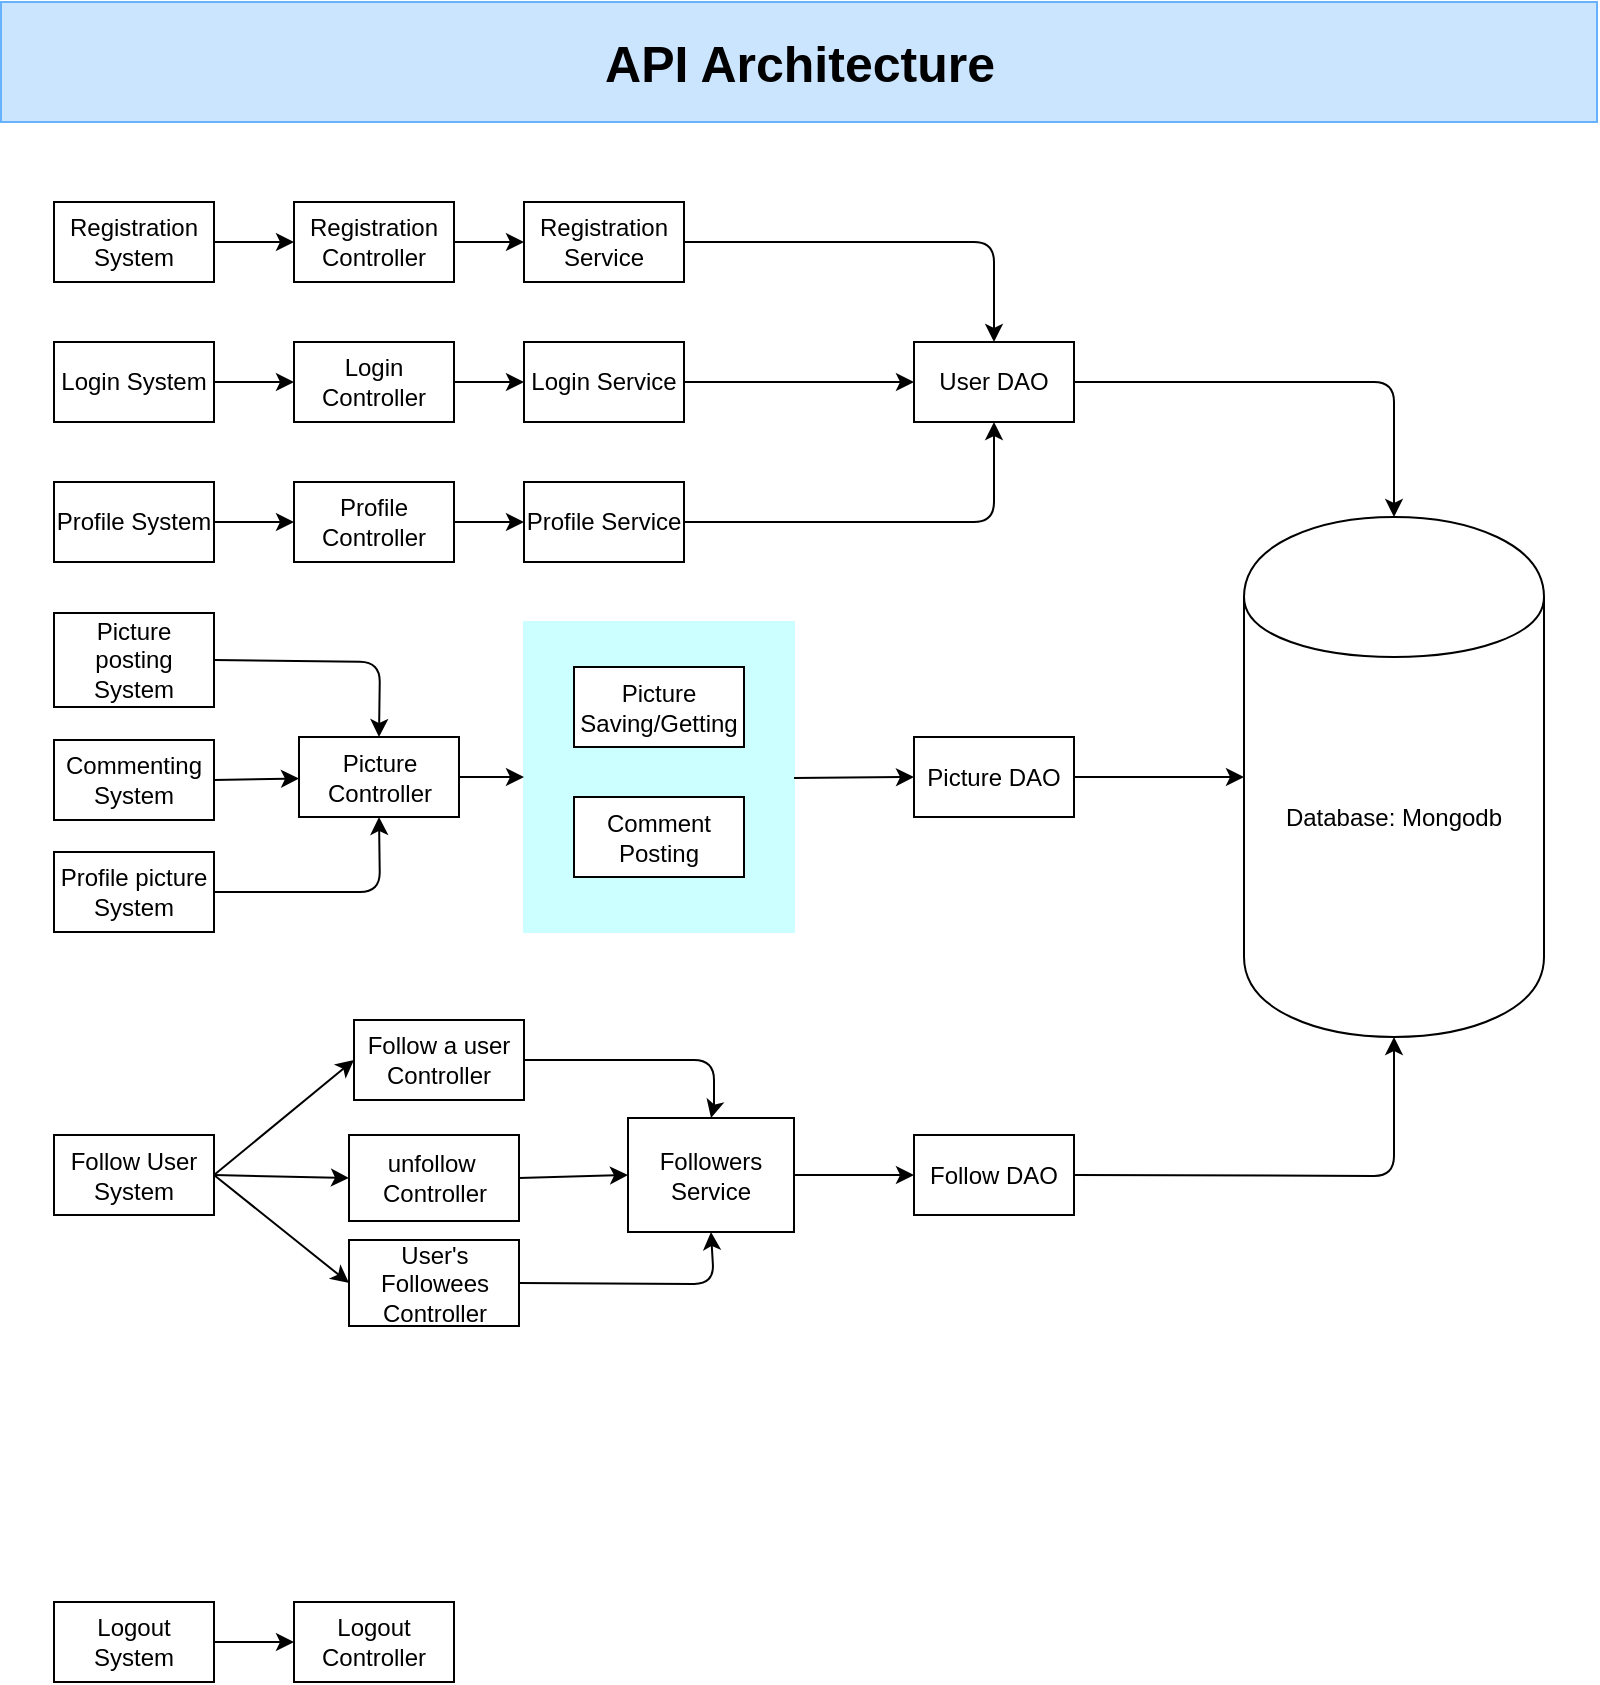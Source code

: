 <mxfile version="12.1.3" type="device" pages="1"><diagram id="hRQpapQo5Wed0E4iv7sF" name="Page-1"><mxGraphModel dx="1408" dy="1814" grid="1" gridSize="10" guides="1" tooltips="1" connect="1" arrows="1" fold="1" page="1" pageScale="1" pageWidth="850" pageHeight="1100" math="0" shadow="0"><root><mxCell id="0"/><mxCell id="1" parent="0"/><mxCell id="Cvhwkc5tJ5-PXFopy7x5-5" value="" style="group" vertex="1" connectable="0" parent="1"><mxGeometry x="23.5" y="-100" width="798" height="840" as="geometry"/></mxCell><mxCell id="B5P7BIiY02uMryz0LNkR-108" value="&lt;b&gt;&lt;font style=&quot;font-size: 25px&quot;&gt;API Architecture&lt;/font&gt;&lt;/b&gt;" style="rounded=0;whiteSpace=wrap;html=1;labelBackgroundColor=none;strokeColor=#66B2FF;fillColor=#CCE5FF;fontColor=#000000;" parent="Cvhwkc5tJ5-PXFopy7x5-5" vertex="1"><mxGeometry width="798" height="60" as="geometry"/></mxCell><mxCell id="B5P7BIiY02uMryz0LNkR-62" value="" style="rounded=0;whiteSpace=wrap;html=1;labelBackgroundColor=none;fillColor=#CCFFFF;strokeColor=#CCFFFF;" parent="Cvhwkc5tJ5-PXFopy7x5-5" vertex="1"><mxGeometry x="261.5" y="310" width="135" height="155" as="geometry"/></mxCell><mxCell id="B5P7BIiY02uMryz0LNkR-63" value="Registration System" style="rounded=0;whiteSpace=wrap;html=1;" parent="Cvhwkc5tJ5-PXFopy7x5-5" vertex="1"><mxGeometry x="26.5" y="100" width="80" height="40" as="geometry"/></mxCell><mxCell id="B5P7BIiY02uMryz0LNkR-64" value="Login System" style="rounded=0;whiteSpace=wrap;html=1;" parent="Cvhwkc5tJ5-PXFopy7x5-5" vertex="1"><mxGeometry x="26.5" y="170" width="80" height="40" as="geometry"/></mxCell><mxCell id="B5P7BIiY02uMryz0LNkR-65" value="Profile System" style="rounded=0;whiteSpace=wrap;html=1;" parent="Cvhwkc5tJ5-PXFopy7x5-5" vertex="1"><mxGeometry x="26.5" y="240" width="80" height="40" as="geometry"/></mxCell><mxCell id="B5P7BIiY02uMryz0LNkR-66" value="Logout System" style="rounded=0;whiteSpace=wrap;html=1;" parent="Cvhwkc5tJ5-PXFopy7x5-5" vertex="1"><mxGeometry x="26.5" y="800" width="80" height="40" as="geometry"/></mxCell><mxCell id="B5P7BIiY02uMryz0LNkR-67" value="Picture posting System" style="rounded=0;whiteSpace=wrap;html=1;" parent="Cvhwkc5tJ5-PXFopy7x5-5" vertex="1"><mxGeometry x="26.5" y="305.5" width="80" height="47" as="geometry"/></mxCell><mxCell id="B5P7BIiY02uMryz0LNkR-68" value="Follow User System" style="rounded=0;whiteSpace=wrap;html=1;" parent="Cvhwkc5tJ5-PXFopy7x5-5" vertex="1"><mxGeometry x="26.5" y="566.5" width="80" height="40" as="geometry"/></mxCell><mxCell id="B5P7BIiY02uMryz0LNkR-69" value="Registration Controller" style="rounded=0;whiteSpace=wrap;html=1;" parent="Cvhwkc5tJ5-PXFopy7x5-5" vertex="1"><mxGeometry x="146.5" y="100" width="80" height="40" as="geometry"/></mxCell><mxCell id="B5P7BIiY02uMryz0LNkR-70" value="Registration Service" style="rounded=0;whiteSpace=wrap;html=1;" parent="Cvhwkc5tJ5-PXFopy7x5-5" vertex="1"><mxGeometry x="261.5" y="100" width="80" height="40" as="geometry"/></mxCell><mxCell id="B5P7BIiY02uMryz0LNkR-71" value="Database: Mongodb" style="shape=cylinder;whiteSpace=wrap;html=1;boundedLbl=1;backgroundOutline=1;" parent="Cvhwkc5tJ5-PXFopy7x5-5" vertex="1"><mxGeometry x="621.5" y="257.5" width="150" height="260" as="geometry"/></mxCell><mxCell id="B5P7BIiY02uMryz0LNkR-72" value="" style="endArrow=classic;html=1;exitX=1;exitY=0.5;exitDx=0;exitDy=0;entryX=0;entryY=0.5;entryDx=0;entryDy=0;" parent="Cvhwkc5tJ5-PXFopy7x5-5" source="B5P7BIiY02uMryz0LNkR-63" target="B5P7BIiY02uMryz0LNkR-69" edge="1"><mxGeometry width="50" height="50" relative="1" as="geometry"><mxPoint x="36.5" y="560" as="sourcePoint"/><mxPoint x="86.5" y="510" as="targetPoint"/><Array as="points"/></mxGeometry></mxCell><mxCell id="B5P7BIiY02uMryz0LNkR-73" value="" style="endArrow=classic;html=1;entryX=0;entryY=0.5;entryDx=0;entryDy=0;exitX=1;exitY=0.5;exitDx=0;exitDy=0;" parent="Cvhwkc5tJ5-PXFopy7x5-5" source="B5P7BIiY02uMryz0LNkR-69" target="B5P7BIiY02uMryz0LNkR-70" edge="1"><mxGeometry width="50" height="50" relative="1" as="geometry"><mxPoint x="226.5" y="120" as="sourcePoint"/><mxPoint x="151.5" y="130" as="targetPoint"/><Array as="points"/></mxGeometry></mxCell><mxCell id="B5P7BIiY02uMryz0LNkR-74" value="User DAO" style="rounded=0;whiteSpace=wrap;html=1;" parent="Cvhwkc5tJ5-PXFopy7x5-5" vertex="1"><mxGeometry x="456.5" y="170" width="80" height="40" as="geometry"/></mxCell><mxCell id="B5P7BIiY02uMryz0LNkR-75" value="" style="endArrow=classic;html=1;entryX=0.5;entryY=0;entryDx=0;entryDy=0;exitX=1;exitY=0.5;exitDx=0;exitDy=0;" parent="Cvhwkc5tJ5-PXFopy7x5-5" source="B5P7BIiY02uMryz0LNkR-70" target="B5P7BIiY02uMryz0LNkR-74" edge="1"><mxGeometry width="50" height="50" relative="1" as="geometry"><mxPoint x="376.5" y="120" as="sourcePoint"/><mxPoint x="266.5" y="130" as="targetPoint"/><Array as="points"><mxPoint x="496.5" y="120"/></Array></mxGeometry></mxCell><mxCell id="B5P7BIiY02uMryz0LNkR-76" value="Login Controller" style="rounded=0;whiteSpace=wrap;html=1;" parent="Cvhwkc5tJ5-PXFopy7x5-5" vertex="1"><mxGeometry x="146.5" y="170" width="80" height="40" as="geometry"/></mxCell><mxCell id="B5P7BIiY02uMryz0LNkR-77" value="Login Service" style="rounded=0;whiteSpace=wrap;html=1;" parent="Cvhwkc5tJ5-PXFopy7x5-5" vertex="1"><mxGeometry x="261.5" y="170" width="80" height="40" as="geometry"/></mxCell><mxCell id="B5P7BIiY02uMryz0LNkR-78" value="" style="endArrow=classic;html=1;exitX=1;exitY=0.5;exitDx=0;exitDy=0;entryX=0;entryY=0.5;entryDx=0;entryDy=0;" parent="Cvhwkc5tJ5-PXFopy7x5-5" source="B5P7BIiY02uMryz0LNkR-64" target="B5P7BIiY02uMryz0LNkR-76" edge="1"><mxGeometry width="50" height="50" relative="1" as="geometry"><mxPoint x="111.5" y="190" as="sourcePoint"/><mxPoint x="91.5" y="580" as="targetPoint"/><Array as="points"/></mxGeometry></mxCell><mxCell id="B5P7BIiY02uMryz0LNkR-79" value="" style="endArrow=classic;html=1;entryX=0;entryY=0.5;entryDx=0;entryDy=0;exitX=1;exitY=0.5;exitDx=0;exitDy=0;" parent="Cvhwkc5tJ5-PXFopy7x5-5" source="B5P7BIiY02uMryz0LNkR-76" target="B5P7BIiY02uMryz0LNkR-77" edge="1"><mxGeometry width="50" height="50" relative="1" as="geometry"><mxPoint x="231.5" y="190" as="sourcePoint"/><mxPoint x="156.5" y="200" as="targetPoint"/><Array as="points"/></mxGeometry></mxCell><mxCell id="B5P7BIiY02uMryz0LNkR-80" value="" style="endArrow=classic;html=1;entryX=0;entryY=0.5;entryDx=0;entryDy=0;exitX=1;exitY=0.5;exitDx=0;exitDy=0;" parent="Cvhwkc5tJ5-PXFopy7x5-5" target="B5P7BIiY02uMryz0LNkR-74" edge="1"><mxGeometry width="50" height="50" relative="1" as="geometry"><mxPoint x="341.5" y="190" as="sourcePoint"/><mxPoint x="401.5" y="240" as="targetPoint"/><Array as="points"/></mxGeometry></mxCell><mxCell id="B5P7BIiY02uMryz0LNkR-81" value="Logout Controller" style="rounded=0;whiteSpace=wrap;html=1;" parent="Cvhwkc5tJ5-PXFopy7x5-5" vertex="1"><mxGeometry x="146.5" y="800" width="80" height="40" as="geometry"/></mxCell><mxCell id="B5P7BIiY02uMryz0LNkR-82" value="" style="endArrow=classic;html=1;entryX=0;entryY=0.5;entryDx=0;entryDy=0;exitX=1;exitY=0.5;exitDx=0;exitDy=0;" parent="Cvhwkc5tJ5-PXFopy7x5-5" source="B5P7BIiY02uMryz0LNkR-66" target="B5P7BIiY02uMryz0LNkR-81" edge="1"><mxGeometry width="50" height="50" relative="1" as="geometry"><mxPoint x="106.5" y="799" as="sourcePoint"/><mxPoint x="136.5" y="799" as="targetPoint"/><Array as="points"/></mxGeometry></mxCell><mxCell id="B5P7BIiY02uMryz0LNkR-83" value="Profile Controller" style="rounded=0;whiteSpace=wrap;html=1;" parent="Cvhwkc5tJ5-PXFopy7x5-5" vertex="1"><mxGeometry x="146.5" y="240" width="80" height="40" as="geometry"/></mxCell><mxCell id="B5P7BIiY02uMryz0LNkR-84" value="Profile Service" style="rounded=0;whiteSpace=wrap;html=1;" parent="Cvhwkc5tJ5-PXFopy7x5-5" vertex="1"><mxGeometry x="261.5" y="240" width="80" height="40" as="geometry"/></mxCell><mxCell id="B5P7BIiY02uMryz0LNkR-85" value="" style="endArrow=classic;html=1;exitX=1;exitY=0.5;exitDx=0;exitDy=0;entryX=0;entryY=0.5;entryDx=0;entryDy=0;" parent="Cvhwkc5tJ5-PXFopy7x5-5" source="B5P7BIiY02uMryz0LNkR-65" target="B5P7BIiY02uMryz0LNkR-83" edge="1"><mxGeometry width="50" height="50" relative="1" as="geometry"><mxPoint x="106.5" y="260" as="sourcePoint"/><mxPoint x="91.5" y="650" as="targetPoint"/><Array as="points"/></mxGeometry></mxCell><mxCell id="B5P7BIiY02uMryz0LNkR-86" value="" style="endArrow=classic;html=1;entryX=0;entryY=0.5;entryDx=0;entryDy=0;exitX=1;exitY=0.5;exitDx=0;exitDy=0;" parent="Cvhwkc5tJ5-PXFopy7x5-5" source="B5P7BIiY02uMryz0LNkR-83" target="B5P7BIiY02uMryz0LNkR-84" edge="1"><mxGeometry width="50" height="50" relative="1" as="geometry"><mxPoint x="231.5" y="260" as="sourcePoint"/><mxPoint x="156.5" y="270" as="targetPoint"/><Array as="points"/></mxGeometry></mxCell><mxCell id="B5P7BIiY02uMryz0LNkR-87" value="" style="endArrow=classic;html=1;entryX=0.5;entryY=1;entryDx=0;entryDy=0;exitX=1;exitY=0.5;exitDx=0;exitDy=0;" parent="Cvhwkc5tJ5-PXFopy7x5-5" target="B5P7BIiY02uMryz0LNkR-74" edge="1"><mxGeometry width="50" height="50" relative="1" as="geometry"><mxPoint x="341.5" y="260" as="sourcePoint"/><mxPoint x="396.5" y="260" as="targetPoint"/><Array as="points"><mxPoint x="496.5" y="260"/></Array></mxGeometry></mxCell><mxCell id="B5P7BIiY02uMryz0LNkR-88" value="Picture Controller" style="rounded=0;whiteSpace=wrap;html=1;" parent="Cvhwkc5tJ5-PXFopy7x5-5" vertex="1"><mxGeometry x="149" y="367.5" width="80" height="40" as="geometry"/></mxCell><mxCell id="B5P7BIiY02uMryz0LNkR-89" value="Picture Saving/Getting" style="rounded=0;whiteSpace=wrap;html=1;" parent="Cvhwkc5tJ5-PXFopy7x5-5" vertex="1"><mxGeometry x="286.5" y="332.5" width="85" height="40" as="geometry"/></mxCell><mxCell id="B5P7BIiY02uMryz0LNkR-91" value="Comment Posting" style="rounded=0;whiteSpace=wrap;html=1;" parent="Cvhwkc5tJ5-PXFopy7x5-5" vertex="1"><mxGeometry x="286.5" y="397.5" width="85" height="40" as="geometry"/></mxCell><mxCell id="B5P7BIiY02uMryz0LNkR-92" value="" style="endArrow=classic;html=1;entryX=0;entryY=0.5;entryDx=0;entryDy=0;exitX=1;exitY=0.5;exitDx=0;exitDy=0;" parent="Cvhwkc5tJ5-PXFopy7x5-5" source="B5P7BIiY02uMryz0LNkR-88" target="B5P7BIiY02uMryz0LNkR-62" edge="1"><mxGeometry width="50" height="50" relative="1" as="geometry"><mxPoint x="236.5" y="395" as="sourcePoint"/><mxPoint x="271.5" y="360" as="targetPoint"/><Array as="points"/></mxGeometry></mxCell><mxCell id="B5P7BIiY02uMryz0LNkR-93" value="Follow a user&lt;br&gt;Controller" style="rounded=0;whiteSpace=wrap;html=1;" parent="Cvhwkc5tJ5-PXFopy7x5-5" vertex="1"><mxGeometry x="176.5" y="509" width="85" height="40" as="geometry"/></mxCell><mxCell id="B5P7BIiY02uMryz0LNkR-94" value="" style="endArrow=classic;html=1;entryX=0;entryY=0.5;entryDx=0;entryDy=0;exitX=1;exitY=0.5;exitDx=0;exitDy=0;" parent="Cvhwkc5tJ5-PXFopy7x5-5" source="B5P7BIiY02uMryz0LNkR-68" target="B5P7BIiY02uMryz0LNkR-93" edge="1"><mxGeometry width="50" height="50" relative="1" as="geometry"><mxPoint x="116.5" y="584" as="sourcePoint"/><mxPoint x="46.5" y="564" as="targetPoint"/><Array as="points"/></mxGeometry></mxCell><mxCell id="B5P7BIiY02uMryz0LNkR-95" value="User's Followees&lt;br&gt;Controller" style="rounded=0;whiteSpace=wrap;html=1;" parent="Cvhwkc5tJ5-PXFopy7x5-5" vertex="1"><mxGeometry x="174" y="619" width="85" height="43" as="geometry"/></mxCell><mxCell id="B5P7BIiY02uMryz0LNkR-96" value="" style="endArrow=classic;html=1;entryX=0;entryY=0.5;entryDx=0;entryDy=0;exitX=1;exitY=0.5;exitDx=0;exitDy=0;" parent="Cvhwkc5tJ5-PXFopy7x5-5" source="B5P7BIiY02uMryz0LNkR-68" target="B5P7BIiY02uMryz0LNkR-95" edge="1"><mxGeometry width="50" height="50" relative="1" as="geometry"><mxPoint x="116.5" y="584" as="sourcePoint"/><mxPoint x="161.5" y="559" as="targetPoint"/><Array as="points"/></mxGeometry></mxCell><mxCell id="B5P7BIiY02uMryz0LNkR-97" value="Followers Service" style="rounded=0;whiteSpace=wrap;html=1;" parent="Cvhwkc5tJ5-PXFopy7x5-5" vertex="1"><mxGeometry x="313.5" y="558" width="83" height="57" as="geometry"/></mxCell><mxCell id="B5P7BIiY02uMryz0LNkR-98" value="" style="endArrow=classic;html=1;entryX=0.5;entryY=0;entryDx=0;entryDy=0;exitX=1;exitY=0.5;exitDx=0;exitDy=0;" parent="Cvhwkc5tJ5-PXFopy7x5-5" source="B5P7BIiY02uMryz0LNkR-93" target="B5P7BIiY02uMryz0LNkR-97" edge="1"><mxGeometry width="50" height="50" relative="1" as="geometry"><mxPoint x="296.5" y="586.5" as="sourcePoint"/><mxPoint x="281.5" y="956.5" as="targetPoint"/><Array as="points"><mxPoint x="356.5" y="529"/><mxPoint x="356.5" y="552"/></Array></mxGeometry></mxCell><mxCell id="B5P7BIiY02uMryz0LNkR-99" value="" style="endArrow=classic;html=1;entryX=0.5;entryY=1;entryDx=0;entryDy=0;exitX=1;exitY=0.5;exitDx=0;exitDy=0;" parent="Cvhwkc5tJ5-PXFopy7x5-5" source="B5P7BIiY02uMryz0LNkR-95" target="B5P7BIiY02uMryz0LNkR-97" edge="1"><mxGeometry width="50" height="50" relative="1" as="geometry"><mxPoint x="266.5" y="561.5" as="sourcePoint"/><mxPoint x="386.5" y="576.5" as="targetPoint"/><Array as="points"><mxPoint x="356.5" y="641"/></Array></mxGeometry></mxCell><mxCell id="B5P7BIiY02uMryz0LNkR-100" value="Picture DAO" style="rounded=0;whiteSpace=wrap;html=1;" parent="Cvhwkc5tJ5-PXFopy7x5-5" vertex="1"><mxGeometry x="456.5" y="367.5" width="80" height="40" as="geometry"/></mxCell><mxCell id="B5P7BIiY02uMryz0LNkR-101" value="" style="endArrow=classic;html=1;entryX=0;entryY=0.5;entryDx=0;entryDy=0;" parent="Cvhwkc5tJ5-PXFopy7x5-5" target="B5P7BIiY02uMryz0LNkR-100" edge="1"><mxGeometry width="50" height="50" relative="1" as="geometry"><mxPoint x="396.5" y="388" as="sourcePoint"/><mxPoint x="466.5" y="200" as="targetPoint"/><Array as="points"/></mxGeometry></mxCell><mxCell id="B5P7BIiY02uMryz0LNkR-102" value="Follow DAO" style="rounded=0;whiteSpace=wrap;html=1;" parent="Cvhwkc5tJ5-PXFopy7x5-5" vertex="1"><mxGeometry x="456.5" y="566.5" width="80" height="40" as="geometry"/></mxCell><mxCell id="B5P7BIiY02uMryz0LNkR-103" value="" style="endArrow=classic;html=1;entryX=0;entryY=0.5;entryDx=0;entryDy=0;exitX=1;exitY=0.5;exitDx=0;exitDy=0;" parent="Cvhwkc5tJ5-PXFopy7x5-5" source="B5P7BIiY02uMryz0LNkR-97" target="B5P7BIiY02uMryz0LNkR-102" edge="1"><mxGeometry width="50" height="50" relative="1" as="geometry"><mxPoint x="396.5" y="587" as="sourcePoint"/><mxPoint x="466.5" y="399" as="targetPoint"/><Array as="points"/></mxGeometry></mxCell><mxCell id="B5P7BIiY02uMryz0LNkR-104" value="" style="endArrow=classic;html=1;fontColor=#000000;entryX=0.5;entryY=1;entryDx=0;entryDy=0;exitX=1;exitY=0.5;exitDx=0;exitDy=0;" parent="Cvhwkc5tJ5-PXFopy7x5-5" source="B5P7BIiY02uMryz0LNkR-102" target="B5P7BIiY02uMryz0LNkR-71" edge="1"><mxGeometry width="50" height="50" relative="1" as="geometry"><mxPoint x="436.5" y="840" as="sourcePoint"/><mxPoint x="486.5" y="790" as="targetPoint"/><Array as="points"><mxPoint x="696.5" y="587"/></Array></mxGeometry></mxCell><mxCell id="B5P7BIiY02uMryz0LNkR-105" value="" style="endArrow=classic;html=1;fontColor=#000000;entryX=0.5;entryY=0;entryDx=0;entryDy=0;exitX=1;exitY=0.5;exitDx=0;exitDy=0;" parent="Cvhwkc5tJ5-PXFopy7x5-5" source="B5P7BIiY02uMryz0LNkR-74" target="B5P7BIiY02uMryz0LNkR-71" edge="1"><mxGeometry width="50" height="50" relative="1" as="geometry"><mxPoint x="556.5" y="189" as="sourcePoint"/><mxPoint x="716.5" y="120" as="targetPoint"/><Array as="points"><mxPoint x="696.5" y="190"/></Array></mxGeometry></mxCell><mxCell id="B5P7BIiY02uMryz0LNkR-106" value="" style="endArrow=classic;html=1;fontColor=#000000;entryX=0;entryY=0.5;entryDx=0;entryDy=0;exitX=1;exitY=0.5;exitDx=0;exitDy=0;" parent="Cvhwkc5tJ5-PXFopy7x5-5" source="B5P7BIiY02uMryz0LNkR-100" target="B5P7BIiY02uMryz0LNkR-71" edge="1"><mxGeometry width="50" height="50" relative="1" as="geometry"><mxPoint x="556.5" y="606.5" as="sourcePoint"/><mxPoint x="716.5" y="537.5" as="targetPoint"/><Array as="points"/></mxGeometry></mxCell><mxCell id="PMu_5iEedka-_9X3t_aR-1" value="" style="endArrow=classic;html=1;entryX=0.5;entryY=0;entryDx=0;entryDy=0;exitX=1;exitY=0.5;exitDx=0;exitDy=0;" parent="Cvhwkc5tJ5-PXFopy7x5-5" source="B5P7BIiY02uMryz0LNkR-67" target="B5P7BIiY02uMryz0LNkR-88" edge="1"><mxGeometry width="50" height="50" relative="1" as="geometry"><mxPoint x="119" y="332" as="sourcePoint"/><mxPoint x="216.5" y="302" as="targetPoint"/><Array as="points"><mxPoint x="189.5" y="330"/></Array></mxGeometry></mxCell><mxCell id="PMu_5iEedka-_9X3t_aR-2" value="Profile picture System" style="rounded=0;whiteSpace=wrap;html=1;" parent="Cvhwkc5tJ5-PXFopy7x5-5" vertex="1"><mxGeometry x="26.5" y="425" width="80" height="40" as="geometry"/></mxCell><mxCell id="PMu_5iEedka-_9X3t_aR-3" value="" style="endArrow=classic;html=1;entryX=0.5;entryY=1;entryDx=0;entryDy=0;exitX=1;exitY=0.5;exitDx=0;exitDy=0;" parent="Cvhwkc5tJ5-PXFopy7x5-5" source="PMu_5iEedka-_9X3t_aR-2" target="B5P7BIiY02uMryz0LNkR-88" edge="1"><mxGeometry width="50" height="50" relative="1" as="geometry"><mxPoint x="116.5" y="339" as="sourcePoint"/><mxPoint x="199" y="377.5" as="targetPoint"/><Array as="points"><mxPoint x="189.5" y="445"/></Array></mxGeometry></mxCell><mxCell id="Cvhwkc5tJ5-PXFopy7x5-2" value="" style="endArrow=classic;html=1;exitX=1;exitY=0.5;exitDx=0;exitDy=0;entryX=0;entryY=0.5;entryDx=0;entryDy=0;" edge="1" parent="Cvhwkc5tJ5-PXFopy7x5-5" source="B5P7BIiY02uMryz0LNkR-68" target="Cvhwkc5tJ5-PXFopy7x5-3"><mxGeometry width="50" height="50" relative="1" as="geometry"><mxPoint x="106.5" y="718.5" as="sourcePoint"/><mxPoint x="156.5" y="720" as="targetPoint"/><Array as="points"/></mxGeometry></mxCell><mxCell id="Cvhwkc5tJ5-PXFopy7x5-3" value="unfollow&amp;nbsp;&lt;br&gt;Controller" style="rounded=0;whiteSpace=wrap;html=1;" vertex="1" parent="Cvhwkc5tJ5-PXFopy7x5-5"><mxGeometry x="174" y="566.5" width="85" height="43" as="geometry"/></mxCell><mxCell id="Cvhwkc5tJ5-PXFopy7x5-59" value="Commenting System" style="rounded=0;whiteSpace=wrap;html=1;" vertex="1" parent="Cvhwkc5tJ5-PXFopy7x5-5"><mxGeometry x="26.5" y="369" width="80" height="40" as="geometry"/></mxCell><mxCell id="Cvhwkc5tJ5-PXFopy7x5-60" value="" style="endArrow=classic;html=1;exitX=1;exitY=0.5;exitDx=0;exitDy=0;" edge="1" parent="Cvhwkc5tJ5-PXFopy7x5-5" source="Cvhwkc5tJ5-PXFopy7x5-59" target="B5P7BIiY02uMryz0LNkR-88"><mxGeometry width="50" height="50" relative="1" as="geometry"><mxPoint x="239" y="397.5" as="sourcePoint"/><mxPoint x="271.5" y="397.5" as="targetPoint"/><Array as="points"/></mxGeometry></mxCell><mxCell id="Cvhwkc5tJ5-PXFopy7x5-62" value="" style="endArrow=classic;html=1;exitX=1;exitY=0.5;exitDx=0;exitDy=0;entryX=0;entryY=0.5;entryDx=0;entryDy=0;" edge="1" parent="Cvhwkc5tJ5-PXFopy7x5-5" source="Cvhwkc5tJ5-PXFopy7x5-3" target="B5P7BIiY02uMryz0LNkR-97"><mxGeometry width="50" height="50" relative="1" as="geometry"><mxPoint x="253" y="583.5" as="sourcePoint"/><mxPoint x="326.5" y="585" as="targetPoint"/><Array as="points"/></mxGeometry></mxCell></root></mxGraphModel></diagram></mxfile>